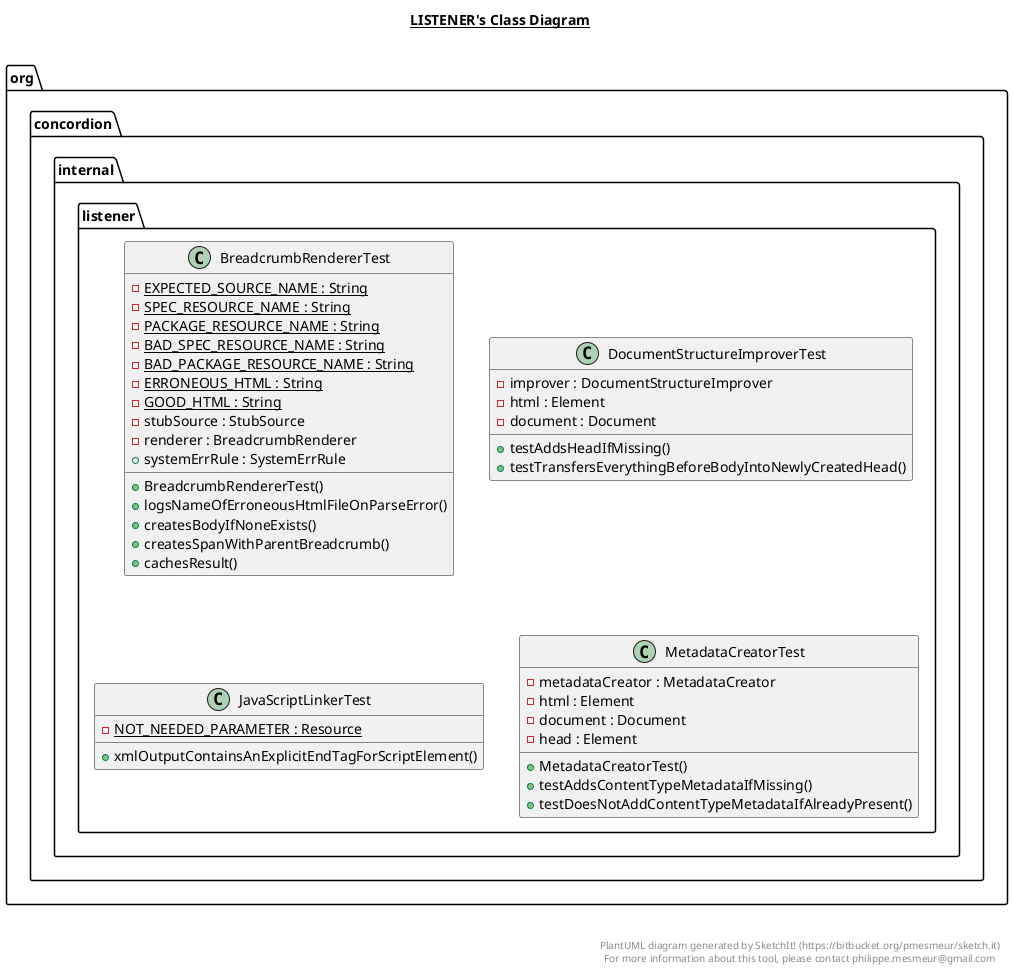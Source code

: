 @startuml

title __LISTENER's Class Diagram__\n

  package org.concordion {
    package org.concordion.internal {
      package org.concordion.internal.listener {
        class BreadcrumbRendererTest {
            {static} - EXPECTED_SOURCE_NAME : String
            {static} - SPEC_RESOURCE_NAME : String
            {static} - PACKAGE_RESOURCE_NAME : String
            {static} - BAD_SPEC_RESOURCE_NAME : String
            {static} - BAD_PACKAGE_RESOURCE_NAME : String
            {static} - ERRONEOUS_HTML : String
            {static} - GOOD_HTML : String
            - stubSource : StubSource
            - renderer : BreadcrumbRenderer
            + systemErrRule : SystemErrRule
            + BreadcrumbRendererTest()
            + logsNameOfErroneousHtmlFileOnParseError()
            + createsBodyIfNoneExists()
            + createsSpanWithParentBreadcrumb()
            + cachesResult()
        }
      }
    }
  }
  

  package org.concordion {
    package org.concordion.internal {
      package org.concordion.internal.listener {
        class DocumentStructureImproverTest {
            - improver : DocumentStructureImprover
            - html : Element
            - document : Document
            + testAddsHeadIfMissing()
            + testTransfersEverythingBeforeBodyIntoNewlyCreatedHead()
        }
      }
    }
  }
  

  package org.concordion {
    package org.concordion.internal {
      package org.concordion.internal.listener {
        class JavaScriptLinkerTest {
            {static} - NOT_NEEDED_PARAMETER : Resource
            + xmlOutputContainsAnExplicitEndTagForScriptElement()
        }
      }
    }
  }
  

  package org.concordion {
    package org.concordion.internal {
      package org.concordion.internal.listener {
        class MetadataCreatorTest {
            - metadataCreator : MetadataCreator
            - html : Element
            - document : Document
            - head : Element
            + MetadataCreatorTest()
            + testAddsContentTypeMetadataIfMissing()
            + testDoesNotAddContentTypeMetadataIfAlreadyPresent()
        }
      }
    }
  }
  



right footer


PlantUML diagram generated by SketchIt! (https://bitbucket.org/pmesmeur/sketch.it)
For more information about this tool, please contact philippe.mesmeur@gmail.com
endfooter

@enduml
